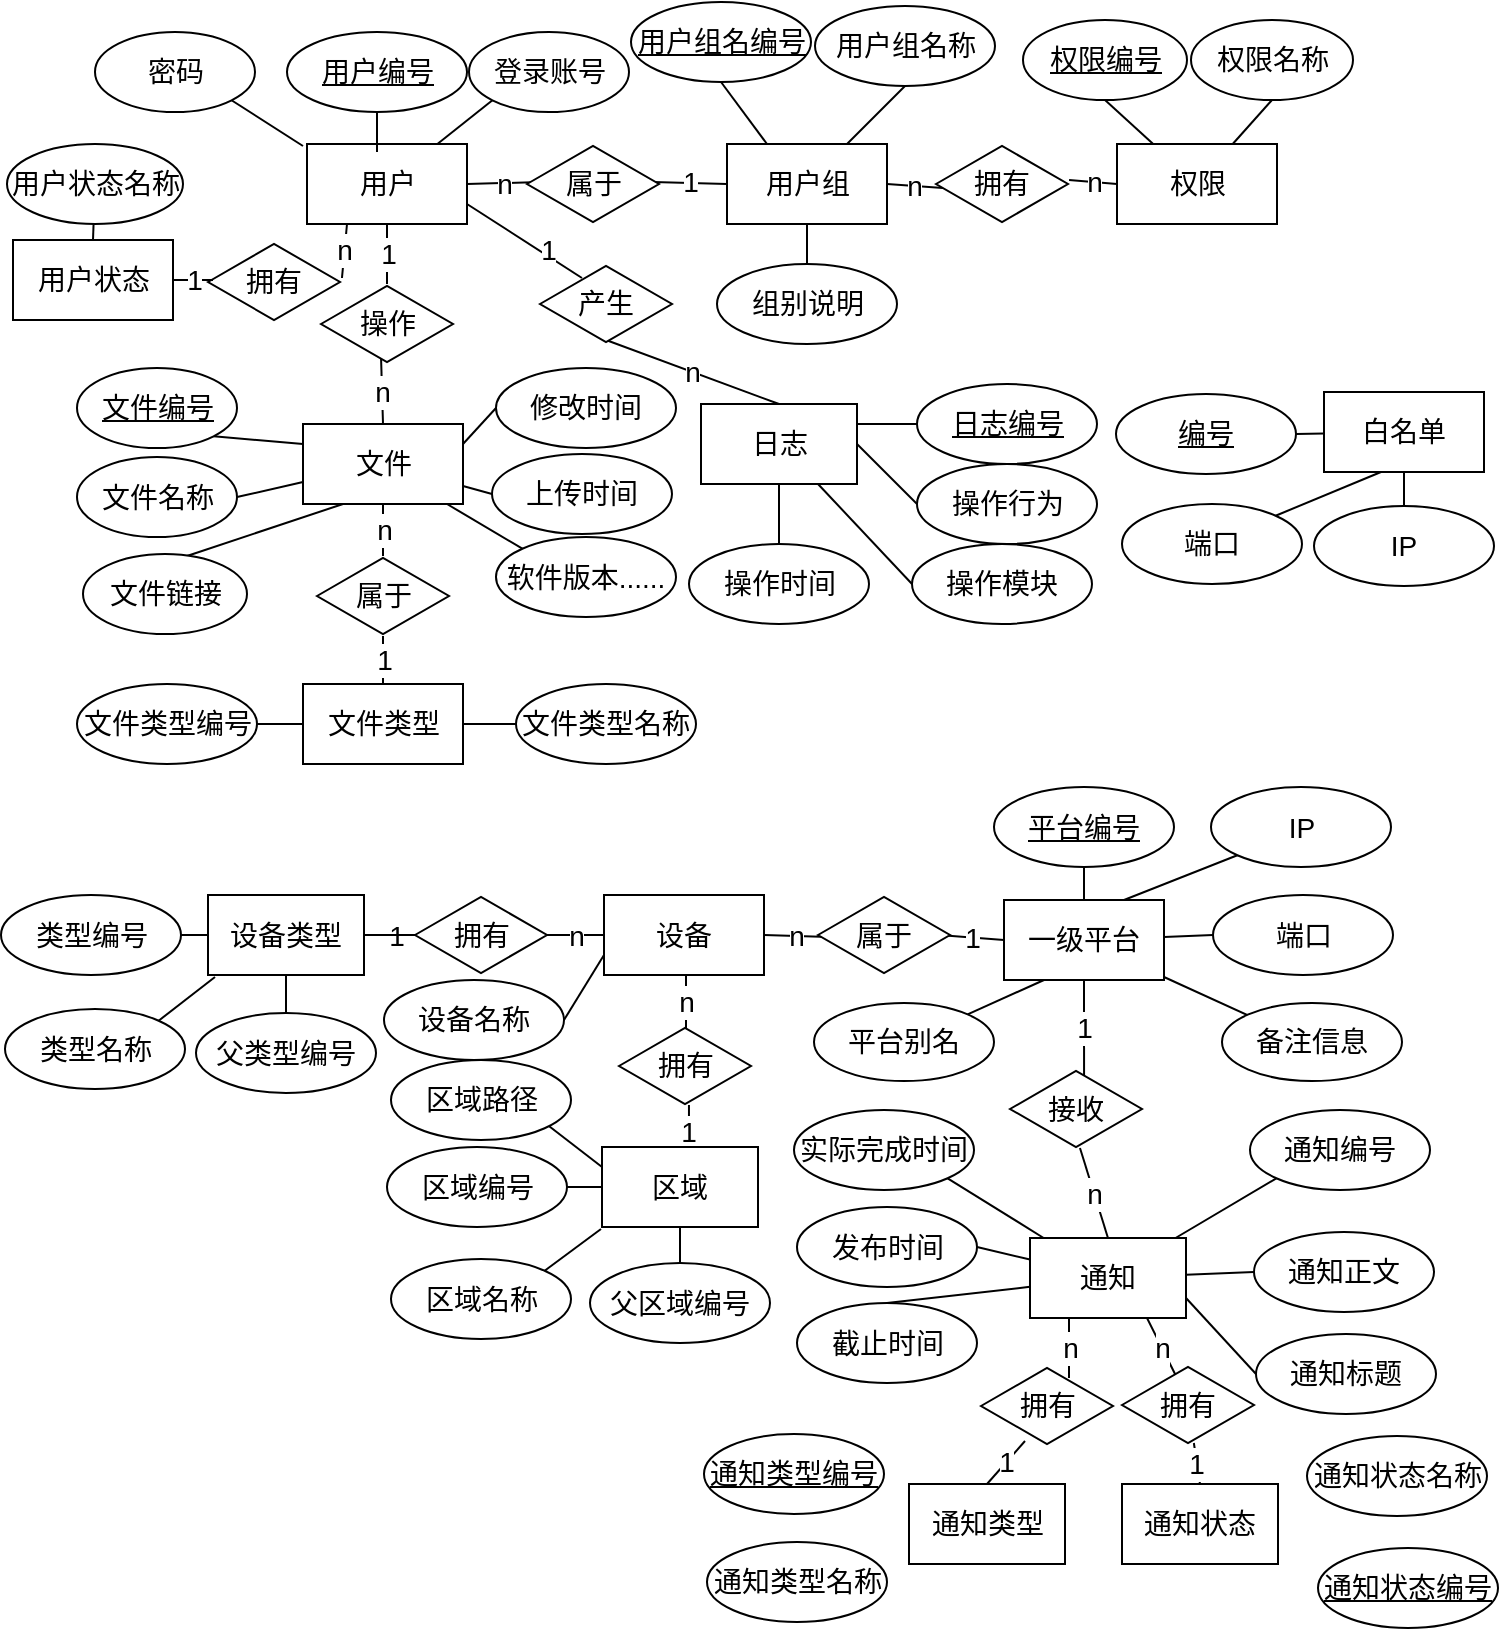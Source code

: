 <mxfile version="10.6.7" type="github"><diagram id="XDSzaD3aUFwX8V5tmFl8" name="ÃÂÃÂÃÂÃÂÃÂÃÂÃÂÃÂÃÂÃÂÃÂÃÂÃÂÃÂÃÂÃÂÃÂÃÂÃÂÃÂÃÂÃÂÃÂÃÂÃÂÃÂÃÂÃÂÃÂÃÂÃÂÃÂÃÂÃÂÃÂÃÂÃÂÃÂÃÂÃÂÃÂÃÂÃÂÃÂÃÂÃÂÃÂÃÂÃÂÃÂÃÂÃÂÃÂÃÂÃÂÃÂÃÂÃÂÃÂÃÂÃÂÃÂÃÂÃÂÃÂÃÂÃÂÃÂÃÂÃÂÃÂÃÂÃÂÃÂÃÂÃÂÃÂÃÂÃÂÃÂÃÂÃÂÃÂÃÂÃÂÃÂÃÂÃÂÃÂÃÂÃÂÃÂÃÂÃÂÃÂÃÂÃÂÃÂÃÂÃÂÃÂÃÂÃÂÃÂÃÂÃÂÃÂÃÂÃÂÃÂÃÂÃÂÃÂÃÂÃÂÃÂÃÂÃÂÃÂÃÂÃÂÃÂÃÂÃÂÃÂÃÂÃÂÃÂ§ÃÂÃÂÃÂÃÂÃÂÃÂÃÂÃÂÃÂÃÂÃÂÃÂÃÂÃÂÃÂÃÂÃÂÃÂÃÂÃÂÃÂÃÂÃÂÃÂÃÂÃÂÃÂÃÂÃÂÃÂÃÂÃÂÃÂÃÂÃÂÃÂÃÂÃÂÃÂÃÂÃÂÃÂÃÂÃÂÃÂÃÂÃÂÃÂÃÂÃÂÃÂÃÂÃÂÃÂÃÂÃÂÃÂÃÂÃÂÃÂÃÂÃÂÃÂÃÂÃÂÃÂÃÂÃÂÃÂÃÂÃÂÃÂÃÂÃÂÃÂÃÂÃÂÃÂÃÂÃÂÃÂÃÂÃÂÃÂÃÂÃÂÃÂÃÂÃÂÃÂÃÂÃÂÃÂÃÂÃÂÃÂÃÂÃÂÃÂÃÂÃÂÃÂÃÂÃÂÃÂÃÂÃÂÃÂÃÂÃÂÃÂÃÂÃÂÃÂÃÂÃÂÃÂÃÂÃÂÃÂÃÂÃÂÃÂÃÂÃÂÃÂÃÂÃÂ¬ÃÂÃÂÃÂÃÂÃÂÃÂÃÂÃÂÃÂÃÂÃÂÃÂÃÂÃÂÃÂÃÂÃÂÃÂÃÂÃÂÃÂÃÂÃÂÃÂÃÂÃÂÃÂÃÂÃÂÃÂÃÂÃÂÃÂÃÂÃÂÃÂÃÂÃÂÃÂÃÂÃÂÃÂÃÂÃÂÃÂÃÂÃÂÃÂÃÂÃÂÃÂÃÂÃÂÃÂÃÂÃÂÃÂÃÂÃÂÃÂÃÂÃÂÃÂÃÂÃÂÃÂÃÂÃÂÃÂÃÂÃÂÃÂÃÂÃÂÃÂÃÂÃÂÃÂÃÂÃÂÃÂÃÂÃÂÃÂÃÂÃÂÃÂÃÂÃÂÃÂÃÂÃÂÃÂÃÂÃÂÃÂÃÂÃÂÃÂÃÂÃÂÃÂÃÂÃÂÃÂÃÂÃÂÃÂÃÂÃÂÃÂÃÂÃÂÃÂÃÂÃÂÃÂÃÂÃÂÃÂÃÂÃÂÃÂÃÂÃÂÃÂÃÂÃÂ¬ 1 ÃÂÃÂÃÂÃÂÃÂÃÂÃÂÃÂÃÂÃÂÃÂÃÂÃÂÃÂÃÂÃÂÃÂÃÂÃÂÃÂÃÂÃÂÃÂÃÂÃÂÃÂÃÂÃÂÃÂÃÂÃÂÃÂÃÂÃÂÃÂÃÂÃÂÃÂÃÂÃÂÃÂÃÂÃÂÃÂÃÂÃÂÃÂÃÂÃÂÃÂÃÂÃÂÃÂÃÂÃÂÃÂÃÂÃÂÃÂÃÂÃÂÃÂÃÂÃÂÃÂÃÂÃÂÃÂÃÂÃÂÃÂÃÂÃÂÃÂÃÂÃÂÃÂÃÂÃÂÃÂÃÂÃÂÃÂÃÂÃÂÃÂÃÂÃÂÃÂÃÂÃÂÃÂÃÂÃÂÃÂÃÂÃÂÃÂÃÂÃÂÃÂÃÂÃÂÃÂÃÂÃÂÃÂÃÂÃÂÃÂÃÂÃÂÃÂÃÂÃÂÃÂÃÂÃÂÃÂÃÂÃÂÃÂÃÂÃÂÃÂÃÂÃÂÃÂ©ÃÂÃÂÃÂÃÂÃÂÃÂÃÂÃÂÃÂÃÂÃÂÃÂÃÂÃÂÃÂÃÂÃÂÃÂÃÂÃÂÃÂÃÂÃÂÃÂÃÂÃÂÃÂÃÂÃÂÃÂÃÂÃÂÃÂÃÂÃÂÃÂÃÂÃÂÃÂÃÂÃÂÃÂÃÂÃÂÃÂÃÂÃÂÃÂÃÂÃÂÃÂÃÂÃÂÃÂÃÂÃÂÃÂÃÂÃÂÃÂÃÂÃÂÃÂÃÂÃÂÃÂÃÂÃÂÃÂÃÂÃÂÃÂÃÂÃÂÃÂÃÂÃÂÃÂÃÂÃÂÃÂÃÂÃÂÃÂÃÂÃÂÃÂÃÂÃÂÃÂÃÂÃÂÃÂÃÂÃÂÃÂÃÂÃÂÃÂÃÂÃÂÃÂÃÂÃÂÃÂÃÂÃÂÃÂÃÂÃÂÃÂÃÂÃÂÃÂÃÂÃÂÃÂÃÂÃÂÃÂÃÂÃÂÃÂÃÂÃÂÃÂÃÂÃÂ¡ÃÂÃÂÃÂÃÂÃÂÃÂÃÂÃÂÃÂÃÂÃÂÃÂÃÂÃÂÃÂÃÂÃÂÃÂÃÂÃÂÃÂÃÂÃÂÃÂÃÂÃÂÃÂÃÂÃÂÃÂÃÂÃÂÃÂÃÂÃÂÃÂÃÂÃÂÃÂÃÂÃÂÃÂÃÂÃÂÃÂÃÂÃÂÃÂÃÂÃÂÃÂÃÂÃÂÃÂÃÂÃÂÃÂÃÂÃÂÃÂÃÂÃÂÃÂÃÂÃÂÃÂÃÂÃÂÃÂÃÂÃÂÃÂÃÂÃÂÃÂÃÂÃÂÃÂÃÂÃÂÃÂÃÂÃÂÃÂÃÂÃÂÃÂÃÂÃÂÃÂÃÂÃÂÃÂÃÂÃÂÃÂÃÂÃÂÃÂÃÂÃÂÃÂÃÂÃÂÃÂÃÂÃÂÃÂÃÂÃÂÃÂÃÂÃÂÃÂÃÂÃÂÃÂÃÂÃÂÃÂÃÂÃÂÃÂÃÂÃÂÃÂÃÂÃÂµ"><mxGraphModel dx="1394" dy="741" grid="0" gridSize="10" guides="1" tooltips="1" connect="1" arrows="1" fold="1" page="1" pageScale="1" pageWidth="850" pageHeight="1100" math="0" shadow="0"><root><mxCell id="0"/><mxCell id="1" parent="0"/><mxCell id="Ntj5KFJBFdL7R5sMIQCZ-3" value="拥有" style="html=1;whiteSpace=wrap;aspect=fixed;shape=isoRectangle;fontSize=14;" parent="1" vertex="1"><mxGeometry x="126" y="259" width="66" height="40" as="geometry"/></mxCell><mxCell id="hP7_2OMjeMuY4MbhYQPh-15" value="n" style="edgeStyle=none;rounded=0;orthogonalLoop=1;jettySize=auto;html=1;exitX=1;exitY=0.5;exitDx=0;exitDy=0;entryX=0.106;entryY=0.475;entryDx=0;entryDy=0;entryPerimeter=0;endArrow=none;endFill=0;fontSize=14;" parent="1" source="hP7_2OMjeMuY4MbhYQPh-2" target="hP7_2OMjeMuY4MbhYQPh-14" edge="1"><mxGeometry relative="1" as="geometry"/></mxCell><mxCell id="hP7_2OMjeMuY4MbhYQPh-82" value="1" style="edgeStyle=none;rounded=0;orthogonalLoop=1;jettySize=auto;html=1;exitX=0.5;exitY=1;exitDx=0;exitDy=0;endArrow=none;endFill=0;fontSize=14;" parent="1" source="hP7_2OMjeMuY4MbhYQPh-2" target="hP7_2OMjeMuY4MbhYQPh-79" edge="1"><mxGeometry relative="1" as="geometry"/></mxCell><mxCell id="hP7_2OMjeMuY4MbhYQPh-106" style="edgeStyle=none;rounded=0;orthogonalLoop=1;jettySize=auto;html=1;exitX=1;exitY=0.75;exitDx=0;exitDy=0;entryX=0.318;entryY=0.175;entryDx=0;entryDy=0;entryPerimeter=0;endArrow=none;endFill=0;fontSize=14;" parent="1" source="hP7_2OMjeMuY4MbhYQPh-2" target="hP7_2OMjeMuY4MbhYQPh-91" edge="1"><mxGeometry relative="1" as="geometry"/></mxCell><mxCell id="hP7_2OMjeMuY4MbhYQPh-108" value="1" style="text;html=1;resizable=0;points=[];align=center;verticalAlign=middle;labelBackgroundColor=#ffffff;fontSize=14;" parent="hP7_2OMjeMuY4MbhYQPh-106" vertex="1" connectable="0"><mxGeometry x="0.349" y="2" relative="1" as="geometry"><mxPoint as="offset"/></mxGeometry></mxCell><mxCell id="Ntj5KFJBFdL7R5sMIQCZ-5" value="n" style="edgeStyle=none;rounded=0;orthogonalLoop=1;jettySize=auto;html=1;exitX=0.25;exitY=1;exitDx=0;exitDy=0;entryX=1.015;entryY=0.45;entryDx=0;entryDy=0;entryPerimeter=0;endArrow=none;endFill=0;fontSize=14;" parent="1" source="hP7_2OMjeMuY4MbhYQPh-2" target="Ntj5KFJBFdL7R5sMIQCZ-3" edge="1"><mxGeometry relative="1" as="geometry"/></mxCell><mxCell id="hP7_2OMjeMuY4MbhYQPh-2" value="用户" style="rounded=0;whiteSpace=wrap;html=1;fontSize=14;" parent="1" vertex="1"><mxGeometry x="175.5" y="210" width="80" height="40" as="geometry"/></mxCell><mxCell id="Ntj5KFJBFdL7R5sMIQCZ-13" style="edgeStyle=none;rounded=0;orthogonalLoop=1;jettySize=auto;html=1;exitX=0;exitY=1;exitDx=0;exitDy=0;endArrow=none;endFill=0;fontSize=14;" parent="1" source="hP7_2OMjeMuY4MbhYQPh-3" target="hP7_2OMjeMuY4MbhYQPh-2" edge="1"><mxGeometry relative="1" as="geometry"/></mxCell><mxCell id="hP7_2OMjeMuY4MbhYQPh-3" value="登录账号" style="ellipse;whiteSpace=wrap;html=1;fontSize=14;" parent="1" vertex="1"><mxGeometry x="256.5" y="154" width="80" height="40" as="geometry"/></mxCell><mxCell id="Ntj5KFJBFdL7R5sMIQCZ-14" style="edgeStyle=none;rounded=0;orthogonalLoop=1;jettySize=auto;html=1;exitX=1;exitY=1;exitDx=0;exitDy=0;endArrow=none;endFill=0;fontSize=14;" parent="1" source="hP7_2OMjeMuY4MbhYQPh-4" edge="1"><mxGeometry relative="1" as="geometry"><mxPoint x="173.5" y="211" as="targetPoint"/></mxGeometry></mxCell><mxCell id="hP7_2OMjeMuY4MbhYQPh-4" value="密码" style="ellipse;whiteSpace=wrap;html=1;fontSize=14;" parent="1" vertex="1"><mxGeometry x="69.5" y="154" width="80" height="40" as="geometry"/></mxCell><mxCell id="hP7_2OMjeMuY4MbhYQPh-17" value="1" style="edgeStyle=none;rounded=0;orthogonalLoop=1;jettySize=auto;html=1;exitX=0;exitY=0.5;exitDx=0;exitDy=0;entryX=0.955;entryY=0.475;entryDx=0;entryDy=0;entryPerimeter=0;endArrow=none;endFill=0;fontSize=14;" parent="1" source="hP7_2OMjeMuY4MbhYQPh-11" target="hP7_2OMjeMuY4MbhYQPh-14" edge="1"><mxGeometry relative="1" as="geometry"/></mxCell><mxCell id="hP7_2OMjeMuY4MbhYQPh-31" value="n" style="edgeStyle=none;rounded=0;orthogonalLoop=1;jettySize=auto;html=1;exitX=1;exitY=0.5;exitDx=0;exitDy=0;entryX=0.053;entryY=0.55;entryDx=0;entryDy=0;entryPerimeter=0;endArrow=none;endFill=0;fontSize=14;" parent="1" source="hP7_2OMjeMuY4MbhYQPh-11" target="hP7_2OMjeMuY4MbhYQPh-28" edge="1"><mxGeometry relative="1" as="geometry"/></mxCell><mxCell id="hP7_2OMjeMuY4MbhYQPh-11" value="用户组" style="rounded=0;whiteSpace=wrap;html=1;fontSize=14;" parent="1" vertex="1"><mxGeometry x="385.5" y="210" width="80" height="40" as="geometry"/></mxCell><mxCell id="hP7_2OMjeMuY4MbhYQPh-14" value="属于" style="html=1;whiteSpace=wrap;aspect=fixed;shape=isoRectangle;fontSize=14;" parent="1" vertex="1"><mxGeometry x="285.5" y="210" width="66" height="40" as="geometry"/></mxCell><mxCell id="hP7_2OMjeMuY4MbhYQPh-21" style="edgeStyle=none;rounded=0;orthogonalLoop=1;jettySize=auto;html=1;exitX=0.5;exitY=1;exitDx=0;exitDy=0;entryX=0.25;entryY=0;entryDx=0;entryDy=0;endArrow=none;endFill=0;fontSize=14;" parent="1" source="hP7_2OMjeMuY4MbhYQPh-18" target="hP7_2OMjeMuY4MbhYQPh-11" edge="1"><mxGeometry relative="1" as="geometry"/></mxCell><mxCell id="hP7_2OMjeMuY4MbhYQPh-18" value="&lt;u style=&quot;font-size: 14px;&quot;&gt;用户组名编号&lt;/u&gt;" style="ellipse;whiteSpace=wrap;html=1;fontSize=14;" parent="1" vertex="1"><mxGeometry x="337.5" y="139" width="90" height="40" as="geometry"/></mxCell><mxCell id="hP7_2OMjeMuY4MbhYQPh-22" style="edgeStyle=none;rounded=0;orthogonalLoop=1;jettySize=auto;html=1;exitX=0.5;exitY=1;exitDx=0;exitDy=0;entryX=0.75;entryY=0;entryDx=0;entryDy=0;endArrow=none;endFill=0;fontSize=14;" parent="1" source="hP7_2OMjeMuY4MbhYQPh-20" target="hP7_2OMjeMuY4MbhYQPh-11" edge="1"><mxGeometry relative="1" as="geometry"/></mxCell><mxCell id="hP7_2OMjeMuY4MbhYQPh-20" value="用户组名称" style="ellipse;whiteSpace=wrap;html=1;fontSize=14;" parent="1" vertex="1"><mxGeometry x="429.5" y="141" width="90" height="40" as="geometry"/></mxCell><mxCell id="hP7_2OMjeMuY4MbhYQPh-34" value="n" style="edgeStyle=none;rounded=0;orthogonalLoop=1;jettySize=auto;html=1;exitX=0;exitY=0.5;exitDx=0;exitDy=0;entryX=1.008;entryY=0.45;entryDx=0;entryDy=0;entryPerimeter=0;endArrow=none;endFill=0;fontSize=14;" parent="1" source="hP7_2OMjeMuY4MbhYQPh-23" target="hP7_2OMjeMuY4MbhYQPh-28" edge="1"><mxGeometry relative="1" as="geometry"/></mxCell><mxCell id="hP7_2OMjeMuY4MbhYQPh-23" value="权限" style="rounded=0;whiteSpace=wrap;html=1;fontSize=14;" parent="1" vertex="1"><mxGeometry x="580.5" y="210" width="80" height="40" as="geometry"/></mxCell><mxCell id="Ntj5KFJBFdL7R5sMIQCZ-15" style="edgeStyle=none;rounded=0;orthogonalLoop=1;jettySize=auto;html=1;exitX=0.5;exitY=1;exitDx=0;exitDy=0;endArrow=none;endFill=0;fontSize=14;" parent="1" source="hP7_2OMjeMuY4MbhYQPh-24" target="hP7_2OMjeMuY4MbhYQPh-23" edge="1"><mxGeometry relative="1" as="geometry"/></mxCell><mxCell id="hP7_2OMjeMuY4MbhYQPh-24" value="&lt;u style=&quot;font-size: 14px;&quot;&gt;权限编号&lt;/u&gt;" style="ellipse;whiteSpace=wrap;html=1;fontSize=14;" parent="1" vertex="1"><mxGeometry x="533.5" y="148" width="82" height="40" as="geometry"/></mxCell><mxCell id="hP7_2OMjeMuY4MbhYQPh-27" style="edgeStyle=none;rounded=0;orthogonalLoop=1;jettySize=auto;html=1;exitX=0.5;exitY=1;exitDx=0;exitDy=0;endArrow=none;endFill=0;fontSize=14;" parent="1" source="hP7_2OMjeMuY4MbhYQPh-25" target="hP7_2OMjeMuY4MbhYQPh-23" edge="1"><mxGeometry relative="1" as="geometry"/></mxCell><mxCell id="hP7_2OMjeMuY4MbhYQPh-25" value="权限名称" style="ellipse;whiteSpace=wrap;html=1;fontSize=14;" parent="1" vertex="1"><mxGeometry x="617.5" y="148" width="81" height="40" as="geometry"/></mxCell><mxCell id="hP7_2OMjeMuY4MbhYQPh-28" value="拥有" style="html=1;whiteSpace=wrap;aspect=fixed;shape=isoRectangle;fontSize=14;" parent="1" vertex="1"><mxGeometry x="490" y="210" width="66" height="40" as="geometry"/></mxCell><mxCell id="hP7_2OMjeMuY4MbhYQPh-51" value="n" style="edgeStyle=none;rounded=0;orthogonalLoop=1;jettySize=auto;html=1;exitX=1;exitY=0.5;exitDx=0;exitDy=0;entryX=0.083;entryY=0.525;entryDx=0;entryDy=0;entryPerimeter=0;endArrow=none;endFill=0;fontSize=14;" parent="1" source="hP7_2OMjeMuY4MbhYQPh-35" target="hP7_2OMjeMuY4MbhYQPh-46" edge="1"><mxGeometry relative="1" as="geometry"/></mxCell><mxCell id="Vd0oP05xQVPYgFfmYe3G-6" value="n" style="edgeStyle=orthogonalEdgeStyle;rounded=0;orthogonalLoop=1;jettySize=auto;html=1;exitX=0.5;exitY=1;exitDx=0;exitDy=0;endArrow=none;endFill=0;fontSize=14;" parent="1" source="hP7_2OMjeMuY4MbhYQPh-35" edge="1"><mxGeometry relative="1" as="geometry"><mxPoint x="365" y="653" as="targetPoint"/></mxGeometry></mxCell><mxCell id="U-jlq5YdiMdFHVOGbuQI-16" value="n" style="edgeStyle=none;rounded=0;orthogonalLoop=1;jettySize=auto;html=1;exitX=0;exitY=0.5;exitDx=0;exitDy=0;entryX=0.985;entryY=0.5;entryDx=0;entryDy=0;entryPerimeter=0;endArrow=none;endFill=0;fontSize=14;" parent="1" source="hP7_2OMjeMuY4MbhYQPh-35" target="U-jlq5YdiMdFHVOGbuQI-12" edge="1"><mxGeometry relative="1" as="geometry"/></mxCell><mxCell id="hP7_2OMjeMuY4MbhYQPh-35" value="设备" style="rounded=0;whiteSpace=wrap;html=1;fontSize=14;" parent="1" vertex="1"><mxGeometry x="324" y="585.5" width="80" height="40" as="geometry"/></mxCell><mxCell id="hP7_2OMjeMuY4MbhYQPh-50" value="1" style="edgeStyle=none;rounded=0;orthogonalLoop=1;jettySize=auto;html=1;exitX=0;exitY=0.5;exitDx=0;exitDy=0;entryX=0.917;entryY=0.5;entryDx=0;entryDy=0;entryPerimeter=0;endArrow=none;endFill=0;fontSize=14;" parent="1" source="hP7_2OMjeMuY4MbhYQPh-36" target="hP7_2OMjeMuY4MbhYQPh-46" edge="1"><mxGeometry relative="1" as="geometry"/></mxCell><mxCell id="Ntj5KFJBFdL7R5sMIQCZ-25" value="1" style="edgeStyle=none;rounded=0;orthogonalLoop=1;jettySize=auto;html=1;exitX=0.5;exitY=1;exitDx=0;exitDy=0;entryX=0.561;entryY=0.113;entryDx=0;entryDy=0;entryPerimeter=0;endArrow=none;endFill=0;fontSize=14;" parent="1" source="hP7_2OMjeMuY4MbhYQPh-36" target="kAeRaZRxg1hSXWvqj-4N-21" edge="1"><mxGeometry relative="1" as="geometry"/></mxCell><mxCell id="hP7_2OMjeMuY4MbhYQPh-36" value="一级平台" style="rounded=0;whiteSpace=wrap;html=1;fontSize=14;" parent="1" vertex="1"><mxGeometry x="524" y="588" width="80" height="40" as="geometry"/></mxCell><mxCell id="QHLytg231tHWuGbKOGVH-5" style="rounded=0;orthogonalLoop=1;jettySize=auto;html=1;exitX=1;exitY=0.5;exitDx=0;exitDy=0;entryX=0;entryY=0.75;entryDx=0;entryDy=0;endArrow=none;endFill=0;" edge="1" parent="1" source="hP7_2OMjeMuY4MbhYQPh-37" target="hP7_2OMjeMuY4MbhYQPh-35"><mxGeometry relative="1" as="geometry"/></mxCell><mxCell id="hP7_2OMjeMuY4MbhYQPh-37" value="设备名称" style="ellipse;whiteSpace=wrap;html=1;fontSize=14;" parent="1" vertex="1"><mxGeometry x="214" y="628" width="90" height="40" as="geometry"/></mxCell><mxCell id="hP7_2OMjeMuY4MbhYQPh-46" value="属于" style="html=1;whiteSpace=wrap;aspect=fixed;shape=isoRectangle;fontSize=14;" parent="1" vertex="1"><mxGeometry x="431" y="585.5" width="66" height="40" as="geometry"/></mxCell><mxCell id="hP7_2OMjeMuY4MbhYQPh-60" style="edgeStyle=none;rounded=0;orthogonalLoop=1;jettySize=auto;html=1;exitX=0.5;exitY=1;exitDx=0;exitDy=0;endArrow=none;endFill=0;fontSize=14;" parent="1" source="hP7_2OMjeMuY4MbhYQPh-52" target="hP7_2OMjeMuY4MbhYQPh-36" edge="1"><mxGeometry relative="1" as="geometry"/></mxCell><mxCell id="hP7_2OMjeMuY4MbhYQPh-52" value="&lt;u style=&quot;font-size: 14px;&quot;&gt;平台编号&lt;/u&gt;" style="ellipse;whiteSpace=wrap;html=1;fontSize=14;" parent="1" vertex="1"><mxGeometry x="519" y="531.5" width="90" height="40" as="geometry"/></mxCell><mxCell id="hP7_2OMjeMuY4MbhYQPh-61" style="edgeStyle=none;rounded=0;orthogonalLoop=1;jettySize=auto;html=1;exitX=0;exitY=1;exitDx=0;exitDy=0;entryX=0.75;entryY=0;entryDx=0;entryDy=0;endArrow=none;endFill=0;fontSize=14;" parent="1" source="hP7_2OMjeMuY4MbhYQPh-58" target="hP7_2OMjeMuY4MbhYQPh-36" edge="1"><mxGeometry relative="1" as="geometry"/></mxCell><mxCell id="hP7_2OMjeMuY4MbhYQPh-58" value="IP" style="ellipse;whiteSpace=wrap;html=1;fontSize=14;" parent="1" vertex="1"><mxGeometry x="627.5" y="531.5" width="90" height="40" as="geometry"/></mxCell><mxCell id="hP7_2OMjeMuY4MbhYQPh-62" style="edgeStyle=none;rounded=0;orthogonalLoop=1;jettySize=auto;html=1;exitX=0;exitY=0.5;exitDx=0;exitDy=0;endArrow=none;endFill=0;fontSize=14;" parent="1" source="hP7_2OMjeMuY4MbhYQPh-59" target="hP7_2OMjeMuY4MbhYQPh-36" edge="1"><mxGeometry relative="1" as="geometry"/></mxCell><mxCell id="hP7_2OMjeMuY4MbhYQPh-59" value="端口" style="ellipse;whiteSpace=wrap;html=1;fontSize=14;" parent="1" vertex="1"><mxGeometry x="628.5" y="585.5" width="90" height="40" as="geometry"/></mxCell><mxCell id="hP7_2OMjeMuY4MbhYQPh-64" value="白名单" style="rounded=0;whiteSpace=wrap;html=1;fontSize=14;" parent="1" vertex="1"><mxGeometry x="684" y="334" width="80" height="40" as="geometry"/></mxCell><mxCell id="kAeRaZRxg1hSXWvqj-4N-50" style="edgeStyle=none;rounded=0;orthogonalLoop=1;jettySize=auto;html=1;exitX=0.5;exitY=0;exitDx=0;exitDy=0;endArrow=none;endFill=0;fontSize=14;" parent="1" source="hP7_2OMjeMuY4MbhYQPh-67" target="hP7_2OMjeMuY4MbhYQPh-64" edge="1"><mxGeometry relative="1" as="geometry"/></mxCell><mxCell id="hP7_2OMjeMuY4MbhYQPh-67" value="IP" style="ellipse;whiteSpace=wrap;html=1;fontSize=14;" parent="1" vertex="1"><mxGeometry x="679" y="391" width="90" height="40" as="geometry"/></mxCell><mxCell id="kAeRaZRxg1hSXWvqj-4N-49" style="edgeStyle=none;rounded=0;orthogonalLoop=1;jettySize=auto;html=1;exitX=1;exitY=0;exitDx=0;exitDy=0;entryX=0.25;entryY=1;entryDx=0;entryDy=0;endArrow=none;endFill=0;fontSize=14;" parent="1" source="hP7_2OMjeMuY4MbhYQPh-68" edge="1"><mxGeometry relative="1" as="geometry"><mxPoint x="712.5" y="374" as="targetPoint"/></mxGeometry></mxCell><mxCell id="hP7_2OMjeMuY4MbhYQPh-68" value="端口" style="ellipse;whiteSpace=wrap;html=1;fontSize=14;" parent="1" vertex="1"><mxGeometry x="583" y="390" width="90" height="40" as="geometry"/></mxCell><mxCell id="hP7_2OMjeMuY4MbhYQPh-83" value="n" style="edgeStyle=none;rounded=0;orthogonalLoop=1;jettySize=auto;html=1;exitX=0.5;exitY=0;exitDx=0;exitDy=0;entryX=0.455;entryY=0.925;entryDx=0;entryDy=0;entryPerimeter=0;endArrow=none;endFill=0;fontSize=14;" parent="1" source="hP7_2OMjeMuY4MbhYQPh-72" target="hP7_2OMjeMuY4MbhYQPh-79" edge="1"><mxGeometry relative="1" as="geometry"/></mxCell><mxCell id="kAeRaZRxg1hSXWvqj-4N-12" value="n" style="edgeStyle=none;rounded=0;orthogonalLoop=1;jettySize=auto;html=1;exitX=0.5;exitY=1;exitDx=0;exitDy=0;endArrow=none;endFill=0;fontSize=14;" parent="1" source="hP7_2OMjeMuY4MbhYQPh-72" target="kAeRaZRxg1hSXWvqj-4N-3" edge="1"><mxGeometry relative="1" as="geometry"/></mxCell><mxCell id="hP7_2OMjeMuY4MbhYQPh-72" value="文件" style="rounded=0;whiteSpace=wrap;html=1;fontSize=14;" parent="1" vertex="1"><mxGeometry x="173.5" y="350" width="80" height="40" as="geometry"/></mxCell><mxCell id="hP7_2OMjeMuY4MbhYQPh-85" style="edgeStyle=none;rounded=0;orthogonalLoop=1;jettySize=auto;html=1;exitX=1;exitY=0.5;exitDx=0;exitDy=0;endArrow=none;endFill=0;fontSize=14;" parent="1" source="hP7_2OMjeMuY4MbhYQPh-74" target="hP7_2OMjeMuY4MbhYQPh-72" edge="1"><mxGeometry relative="1" as="geometry"/></mxCell><mxCell id="hP7_2OMjeMuY4MbhYQPh-74" value="文件名称" style="ellipse;whiteSpace=wrap;html=1;fontSize=14;" parent="1" vertex="1"><mxGeometry x="60.5" y="366.5" width="80" height="40" as="geometry"/></mxCell><mxCell id="hP7_2OMjeMuY4MbhYQPh-86" style="edgeStyle=none;rounded=0;orthogonalLoop=1;jettySize=auto;html=1;exitX=1;exitY=0;exitDx=0;exitDy=0;entryX=0.25;entryY=1;entryDx=0;entryDy=0;endArrow=none;endFill=0;fontSize=14;" parent="1" target="hP7_2OMjeMuY4MbhYQPh-72" edge="1"><mxGeometry relative="1" as="geometry"><mxPoint x="115.5" y="416" as="sourcePoint"/></mxGeometry></mxCell><mxCell id="hP7_2OMjeMuY4MbhYQPh-79" value="操作" style="html=1;whiteSpace=wrap;aspect=fixed;shape=isoRectangle;fontSize=14;" parent="1" vertex="1"><mxGeometry x="182.5" y="280" width="66" height="40" as="geometry"/></mxCell><mxCell id="hP7_2OMjeMuY4MbhYQPh-99" style="edgeStyle=none;rounded=0;orthogonalLoop=1;jettySize=auto;html=1;exitX=0.5;exitY=1;exitDx=0;exitDy=0;endArrow=none;endFill=0;fontSize=14;" parent="1" source="hP7_2OMjeMuY4MbhYQPh-89" target="hP7_2OMjeMuY4MbhYQPh-90" edge="1"><mxGeometry relative="1" as="geometry"/></mxCell><mxCell id="hP7_2OMjeMuY4MbhYQPh-107" value="n" style="edgeStyle=none;rounded=0;orthogonalLoop=1;jettySize=auto;html=1;exitX=0.5;exitY=0;exitDx=0;exitDy=0;entryX=0.5;entryY=0.95;entryDx=0;entryDy=0;entryPerimeter=0;endArrow=none;endFill=0;fontSize=14;" parent="1" source="hP7_2OMjeMuY4MbhYQPh-89" target="hP7_2OMjeMuY4MbhYQPh-91" edge="1"><mxGeometry relative="1" as="geometry"/></mxCell><mxCell id="hP7_2OMjeMuY4MbhYQPh-89" value="日志" style="rounded=0;whiteSpace=wrap;html=1;fontSize=14;" parent="1" vertex="1"><mxGeometry x="372.5" y="340" width="78" height="40" as="geometry"/></mxCell><mxCell id="hP7_2OMjeMuY4MbhYQPh-90" value="操作时间" style="ellipse;whiteSpace=wrap;html=1;fontSize=14;" parent="1" vertex="1"><mxGeometry x="366.5" y="410" width="90" height="40" as="geometry"/></mxCell><mxCell id="hP7_2OMjeMuY4MbhYQPh-91" value="产生" style="html=1;whiteSpace=wrap;aspect=fixed;shape=isoRectangle;fontSize=14;" parent="1" vertex="1"><mxGeometry x="292" y="270" width="66" height="40" as="geometry"/></mxCell><mxCell id="Vd0oP05xQVPYgFfmYe3G-33" style="edgeStyle=none;rounded=0;orthogonalLoop=1;jettySize=auto;html=1;exitX=0;exitY=0.5;exitDx=0;exitDy=0;entryX=0.75;entryY=1;entryDx=0;entryDy=0;endArrow=none;endFill=0;fontSize=14;" parent="1" source="hP7_2OMjeMuY4MbhYQPh-97" target="hP7_2OMjeMuY4MbhYQPh-89" edge="1"><mxGeometry relative="1" as="geometry"/></mxCell><mxCell id="hP7_2OMjeMuY4MbhYQPh-97" value="操作模块" style="ellipse;whiteSpace=wrap;html=1;fontSize=14;" parent="1" vertex="1"><mxGeometry x="478" y="410" width="90" height="40" as="geometry"/></mxCell><mxCell id="hP7_2OMjeMuY4MbhYQPh-103" style="edgeStyle=none;rounded=0;orthogonalLoop=1;jettySize=auto;html=1;exitX=0;exitY=0.5;exitDx=0;exitDy=0;entryX=1;entryY=0.25;entryDx=0;entryDy=0;endArrow=none;endFill=0;fontSize=14;" parent="1" source="hP7_2OMjeMuY4MbhYQPh-98" target="hP7_2OMjeMuY4MbhYQPh-89" edge="1"><mxGeometry relative="1" as="geometry"/></mxCell><mxCell id="hP7_2OMjeMuY4MbhYQPh-98" value="&lt;u style=&quot;font-size: 14px;&quot;&gt;日志编号&lt;/u&gt;" style="ellipse;whiteSpace=wrap;html=1;fontSize=14;" parent="1" vertex="1"><mxGeometry x="480.5" y="330" width="90" height="40" as="geometry"/></mxCell><mxCell id="kAeRaZRxg1hSXWvqj-4N-45" style="edgeStyle=none;rounded=0;orthogonalLoop=1;jettySize=auto;html=1;exitX=0;exitY=0.5;exitDx=0;exitDy=0;endArrow=none;endFill=0;fontSize=14;" parent="1" source="hP7_2OMjeMuY4MbhYQPh-112" target="hP7_2OMjeMuY4MbhYQPh-72" edge="1"><mxGeometry relative="1" as="geometry"/></mxCell><mxCell id="hP7_2OMjeMuY4MbhYQPh-112" value="上传时间" style="ellipse;whiteSpace=wrap;html=1;fontSize=14;" parent="1" vertex="1"><mxGeometry x="268" y="365" width="90" height="40" as="geometry"/></mxCell><mxCell id="hP7_2OMjeMuY4MbhYQPh-115" style="edgeStyle=none;rounded=0;orthogonalLoop=1;jettySize=auto;html=1;exitX=0;exitY=0.5;exitDx=0;exitDy=0;entryX=1;entryY=0.25;entryDx=0;entryDy=0;endArrow=none;endFill=0;fontSize=14;" parent="1" source="hP7_2OMjeMuY4MbhYQPh-114" target="hP7_2OMjeMuY4MbhYQPh-72" edge="1"><mxGeometry relative="1" as="geometry"/></mxCell><mxCell id="hP7_2OMjeMuY4MbhYQPh-114" value="修改时间" style="ellipse;whiteSpace=wrap;html=1;fontSize=14;" parent="1" vertex="1"><mxGeometry x="270" y="322" width="90" height="40" as="geometry"/></mxCell><mxCell id="Vd0oP05xQVPYgFfmYe3G-7" value="1" style="edgeStyle=orthogonalEdgeStyle;rounded=0;orthogonalLoop=1;jettySize=auto;html=1;exitX=0.5;exitY=0;exitDx=0;exitDy=0;entryX=0.53;entryY=0.988;entryDx=0;entryDy=0;entryPerimeter=0;endArrow=none;endFill=0;fontSize=14;" parent="1" source="Vd0oP05xQVPYgFfmYe3G-2" target="Vd0oP05xQVPYgFfmYe3G-3" edge="1"><mxGeometry relative="1" as="geometry"/></mxCell><mxCell id="Vd0oP05xQVPYgFfmYe3G-2" value="区域" style="rounded=0;whiteSpace=wrap;html=1;fontSize=14;" parent="1" vertex="1"><mxGeometry x="323" y="711.5" width="78" height="40" as="geometry"/></mxCell><mxCell id="Vd0oP05xQVPYgFfmYe3G-3" value="拥有" style="html=1;whiteSpace=wrap;aspect=fixed;shape=isoRectangle;fontSize=14;" parent="1" vertex="1"><mxGeometry x="331.5" y="651" width="66" height="40" as="geometry"/></mxCell><mxCell id="Vd0oP05xQVPYgFfmYe3G-12" style="rounded=0;orthogonalLoop=1;jettySize=auto;html=1;exitX=1;exitY=0.5;exitDx=0;exitDy=0;endArrow=none;endFill=0;fontSize=14;" parent="1" source="Vd0oP05xQVPYgFfmYe3G-8" target="Vd0oP05xQVPYgFfmYe3G-2" edge="1"><mxGeometry relative="1" as="geometry"/></mxCell><mxCell id="Vd0oP05xQVPYgFfmYe3G-8" value="区域编号" style="ellipse;whiteSpace=wrap;html=1;fontSize=14;" parent="1" vertex="1"><mxGeometry x="215.5" y="711.5" width="90" height="40" as="geometry"/></mxCell><mxCell id="Vd0oP05xQVPYgFfmYe3G-15" style="edgeStyle=none;rounded=0;orthogonalLoop=1;jettySize=auto;html=1;exitX=1;exitY=0;exitDx=0;exitDy=0;endArrow=none;endFill=0;fontSize=14;" parent="1" source="Vd0oP05xQVPYgFfmYe3G-9" edge="1"><mxGeometry relative="1" as="geometry"><mxPoint x="322.5" y="752.5" as="targetPoint"/></mxGeometry></mxCell><mxCell id="Vd0oP05xQVPYgFfmYe3G-9" value="区域名称" style="ellipse;whiteSpace=wrap;html=1;fontSize=14;" parent="1" vertex="1"><mxGeometry x="217.5" y="767.5" width="90" height="40" as="geometry"/></mxCell><mxCell id="Vd0oP05xQVPYgFfmYe3G-16" style="edgeStyle=none;rounded=0;orthogonalLoop=1;jettySize=auto;html=1;exitX=0.5;exitY=0;exitDx=0;exitDy=0;entryX=0.5;entryY=1;entryDx=0;entryDy=0;endArrow=none;endFill=0;fontSize=14;" parent="1" source="Vd0oP05xQVPYgFfmYe3G-10" target="Vd0oP05xQVPYgFfmYe3G-2" edge="1"><mxGeometry relative="1" as="geometry"/></mxCell><mxCell id="Vd0oP05xQVPYgFfmYe3G-10" value="父区域编号" style="ellipse;whiteSpace=wrap;html=1;fontSize=14;" parent="1" vertex="1"><mxGeometry x="317" y="769.5" width="90" height="40" as="geometry"/></mxCell><mxCell id="kAeRaZRxg1hSXWvqj-4N-20" style="edgeStyle=none;rounded=0;orthogonalLoop=1;jettySize=auto;html=1;exitX=1;exitY=1;exitDx=0;exitDy=0;entryX=0;entryY=0.25;entryDx=0;entryDy=0;endArrow=none;endFill=0;fontSize=14;" parent="1" target="Vd0oP05xQVPYgFfmYe3G-2" edge="1"><mxGeometry relative="1" as="geometry"><mxPoint x="294.5" y="699.5" as="sourcePoint"/></mxGeometry></mxCell><mxCell id="Vd0oP05xQVPYgFfmYe3G-11" value="区域路径" style="ellipse;whiteSpace=wrap;html=1;fontSize=14;" parent="1" vertex="1"><mxGeometry x="217.5" y="668" width="90" height="40" as="geometry"/></mxCell><mxCell id="Vd0oP05xQVPYgFfmYe3G-24" style="edgeStyle=none;rounded=0;orthogonalLoop=1;jettySize=auto;html=1;exitX=0.5;exitY=1;exitDx=0;exitDy=0;entryX=0.5;entryY=0;entryDx=0;entryDy=0;endArrow=none;endFill=0;fontSize=14;" parent="1" source="Vd0oP05xQVPYgFfmYe3G-23" edge="1"><mxGeometry relative="1" as="geometry"><mxPoint x="210.5" y="214" as="targetPoint"/></mxGeometry></mxCell><mxCell id="Vd0oP05xQVPYgFfmYe3G-23" value="&lt;u style=&quot;font-size: 14px;&quot;&gt;用户编号&lt;/u&gt;" style="ellipse;whiteSpace=wrap;html=1;fontSize=14;" parent="1" vertex="1"><mxGeometry x="165.5" y="154" width="90" height="40" as="geometry"/></mxCell><mxCell id="Vd0oP05xQVPYgFfmYe3G-31" style="edgeStyle=none;rounded=0;orthogonalLoop=1;jettySize=auto;html=1;exitX=1;exitY=1;exitDx=0;exitDy=0;entryX=0;entryY=0.25;entryDx=0;entryDy=0;endArrow=none;endFill=0;fontSize=14;" parent="1" source="Vd0oP05xQVPYgFfmYe3G-30" target="hP7_2OMjeMuY4MbhYQPh-72" edge="1"><mxGeometry relative="1" as="geometry"/></mxCell><mxCell id="Vd0oP05xQVPYgFfmYe3G-30" value="&lt;u style=&quot;font-size: 14px;&quot;&gt;文件编号&lt;/u&gt;" style="ellipse;whiteSpace=wrap;html=1;fontSize=14;" parent="1" vertex="1"><mxGeometry x="60.5" y="322" width="80" height="40" as="geometry"/></mxCell><mxCell id="Vd0oP05xQVPYgFfmYe3G-34" style="edgeStyle=none;rounded=0;orthogonalLoop=1;jettySize=auto;html=1;exitX=0;exitY=0.5;exitDx=0;exitDy=0;entryX=1;entryY=0.5;entryDx=0;entryDy=0;endArrow=none;endFill=0;fontSize=14;" parent="1" source="Vd0oP05xQVPYgFfmYe3G-32" target="hP7_2OMjeMuY4MbhYQPh-89" edge="1"><mxGeometry relative="1" as="geometry"/></mxCell><mxCell id="Vd0oP05xQVPYgFfmYe3G-32" value="操作行为" style="ellipse;whiteSpace=wrap;html=1;fontSize=14;" parent="1" vertex="1"><mxGeometry x="480.5" y="370" width="90" height="40" as="geometry"/></mxCell><mxCell id="Ntj5KFJBFdL7R5sMIQCZ-16" style="edgeStyle=none;rounded=0;orthogonalLoop=1;jettySize=auto;html=1;exitX=1;exitY=0.5;exitDx=0;exitDy=0;endArrow=none;endFill=0;fontSize=14;" parent="1" source="Vd0oP05xQVPYgFfmYe3G-36" target="hP7_2OMjeMuY4MbhYQPh-64" edge="1"><mxGeometry relative="1" as="geometry"/></mxCell><mxCell id="Vd0oP05xQVPYgFfmYe3G-36" value="&lt;u style=&quot;font-size: 14px;&quot;&gt;编号&lt;/u&gt;" style="ellipse;whiteSpace=wrap;html=1;fontSize=14;" parent="1" vertex="1"><mxGeometry x="580" y="335" width="90" height="40" as="geometry"/></mxCell><mxCell id="Ntj5KFJBFdL7R5sMIQCZ-24" style="edgeStyle=none;rounded=0;orthogonalLoop=1;jettySize=auto;html=1;exitX=1;exitY=0;exitDx=0;exitDy=0;entryX=0.25;entryY=1;entryDx=0;entryDy=0;endArrow=none;endFill=0;fontSize=14;" parent="1" source="Vd0oP05xQVPYgFfmYe3G-44" target="hP7_2OMjeMuY4MbhYQPh-36" edge="1"><mxGeometry relative="1" as="geometry"/></mxCell><mxCell id="Vd0oP05xQVPYgFfmYe3G-44" value="平台别名" style="ellipse;whiteSpace=wrap;html=1;fontSize=14;" parent="1" vertex="1"><mxGeometry x="429" y="639.5" width="90" height="39" as="geometry"/></mxCell><mxCell id="x4wSekgPbSL-Pgzjq6-B-8" style="edgeStyle=none;rounded=0;orthogonalLoop=1;jettySize=auto;html=1;exitX=0.5;exitY=0;exitDx=0;exitDy=0;entryX=0.5;entryY=1;entryDx=0;entryDy=0;endArrow=none;endFill=0;fontSize=14;" parent="1" source="x4wSekgPbSL-Pgzjq6-B-2" target="hP7_2OMjeMuY4MbhYQPh-11" edge="1"><mxGeometry relative="1" as="geometry"/></mxCell><mxCell id="x4wSekgPbSL-Pgzjq6-B-2" value="组别说明" style="ellipse;whiteSpace=wrap;html=1;fontSize=14;" parent="1" vertex="1"><mxGeometry x="380.5" y="270" width="90" height="40" as="geometry"/></mxCell><mxCell id="U-jlq5YdiMdFHVOGbuQI-17" value="1" style="edgeStyle=none;rounded=0;orthogonalLoop=1;jettySize=auto;html=1;exitX=1;exitY=0.5;exitDx=0;exitDy=0;entryX=0.076;entryY=0.5;entryDx=0;entryDy=0;entryPerimeter=0;endArrow=none;endFill=0;fontSize=14;" parent="1" source="U-jlq5YdiMdFHVOGbuQI-3" target="U-jlq5YdiMdFHVOGbuQI-12" edge="1"><mxGeometry relative="1" as="geometry"/></mxCell><mxCell id="U-jlq5YdiMdFHVOGbuQI-3" value="设备类型" style="rounded=0;whiteSpace=wrap;html=1;fontSize=14;" parent="1" vertex="1"><mxGeometry x="126" y="585.5" width="78" height="40" as="geometry"/></mxCell><mxCell id="Ntj5KFJBFdL7R5sMIQCZ-26" style="edgeStyle=none;rounded=0;orthogonalLoop=1;jettySize=auto;html=1;exitX=1;exitY=0.5;exitDx=0;exitDy=0;entryX=0;entryY=0.5;entryDx=0;entryDy=0;endArrow=none;endFill=0;fontSize=14;" parent="1" source="U-jlq5YdiMdFHVOGbuQI-5" target="U-jlq5YdiMdFHVOGbuQI-3" edge="1"><mxGeometry relative="1" as="geometry"/></mxCell><mxCell id="U-jlq5YdiMdFHVOGbuQI-5" value="类型编号" style="ellipse;whiteSpace=wrap;html=1;fontSize=14;" parent="1" vertex="1"><mxGeometry x="22.5" y="585.5" width="90" height="40" as="geometry"/></mxCell><mxCell id="U-jlq5YdiMdFHVOGbuQI-6" style="edgeStyle=none;rounded=0;orthogonalLoop=1;jettySize=auto;html=1;exitX=1;exitY=0;exitDx=0;exitDy=0;endArrow=none;endFill=0;fontSize=14;" parent="1" source="U-jlq5YdiMdFHVOGbuQI-7" edge="1"><mxGeometry relative="1" as="geometry"><mxPoint x="129.5" y="626.5" as="targetPoint"/></mxGeometry></mxCell><mxCell id="U-jlq5YdiMdFHVOGbuQI-7" value="类型名称" style="ellipse;whiteSpace=wrap;html=1;fontSize=14;" parent="1" vertex="1"><mxGeometry x="24.5" y="642.5" width="90" height="40" as="geometry"/></mxCell><mxCell id="U-jlq5YdiMdFHVOGbuQI-18" value="" style="edgeStyle=none;rounded=0;orthogonalLoop=1;jettySize=auto;html=1;endArrow=none;endFill=0;fontSize=14;" parent="1" source="U-jlq5YdiMdFHVOGbuQI-12" target="U-jlq5YdiMdFHVOGbuQI-3" edge="1"><mxGeometry relative="1" as="geometry"/></mxCell><mxCell id="U-jlq5YdiMdFHVOGbuQI-12" value="拥有" style="html=1;whiteSpace=wrap;aspect=fixed;shape=isoRectangle;fontSize=14;" parent="1" vertex="1"><mxGeometry x="229.5" y="585.5" width="66" height="40" as="geometry"/></mxCell><mxCell id="U-jlq5YdiMdFHVOGbuQI-20" style="edgeStyle=none;rounded=0;orthogonalLoop=1;jettySize=auto;html=1;exitX=0.5;exitY=0;exitDx=0;exitDy=0;entryX=0.5;entryY=1;entryDx=0;entryDy=0;endArrow=none;endFill=0;fontSize=14;" parent="1" source="U-jlq5YdiMdFHVOGbuQI-19" target="U-jlq5YdiMdFHVOGbuQI-3" edge="1"><mxGeometry relative="1" as="geometry"/></mxCell><mxCell id="U-jlq5YdiMdFHVOGbuQI-19" value="父类型编号" style="ellipse;whiteSpace=wrap;html=1;fontSize=14;" parent="1" vertex="1"><mxGeometry x="120" y="644.5" width="90" height="40" as="geometry"/></mxCell><mxCell id="CM_Ldrsz31mgglkKsJDn-35" style="edgeStyle=none;rounded=0;orthogonalLoop=1;jettySize=auto;html=1;exitX=1;exitY=0.5;exitDx=0;exitDy=0;endArrow=none;endFill=0;fontSize=14;" parent="1" source="CM_Ldrsz31mgglkKsJDn-5" target="CM_Ldrsz31mgglkKsJDn-15" edge="1"><mxGeometry relative="1" as="geometry"/></mxCell><mxCell id="CM_Ldrsz31mgglkKsJDn-5" value="发布时间" style="ellipse;whiteSpace=wrap;html=1;fontSize=14;" parent="1" vertex="1"><mxGeometry x="420.5" y="741.5" width="90" height="40" as="geometry"/></mxCell><mxCell id="CM_Ldrsz31mgglkKsJDn-33" style="edgeStyle=none;rounded=0;orthogonalLoop=1;jettySize=auto;html=1;exitX=1;exitY=1;exitDx=0;exitDy=0;endArrow=none;endFill=0;fontSize=14;" parent="1" source="CM_Ldrsz31mgglkKsJDn-7" target="CM_Ldrsz31mgglkKsJDn-15" edge="1"><mxGeometry relative="1" as="geometry"/></mxCell><mxCell id="CM_Ldrsz31mgglkKsJDn-7" value="实际完成时间" style="ellipse;whiteSpace=wrap;html=1;fontSize=14;" parent="1" vertex="1"><mxGeometry x="419" y="693" width="90" height="40" as="geometry"/></mxCell><mxCell id="kAeRaZRxg1hSXWvqj-4N-14" style="edgeStyle=none;rounded=0;orthogonalLoop=1;jettySize=auto;html=1;exitX=0.5;exitY=0;exitDx=0;exitDy=0;endArrow=none;endFill=0;fontSize=14;" parent="1" source="CM_Ldrsz31mgglkKsJDn-8" target="CM_Ldrsz31mgglkKsJDn-15" edge="1"><mxGeometry relative="1" as="geometry"/></mxCell><mxCell id="CM_Ldrsz31mgglkKsJDn-8" value="截止时间" style="ellipse;whiteSpace=wrap;html=1;fontSize=14;" parent="1" vertex="1"><mxGeometry x="420.5" y="789.5" width="90" height="40" as="geometry"/></mxCell><mxCell id="kAeRaZRxg1hSXWvqj-4N-37" value="n" style="edgeStyle=none;rounded=0;orthogonalLoop=1;jettySize=auto;html=1;exitX=0.25;exitY=1;exitDx=0;exitDy=0;entryX=0.667;entryY=0.15;entryDx=0;entryDy=0;entryPerimeter=0;endArrow=none;endFill=0;fontSize=14;" parent="1" source="CM_Ldrsz31mgglkKsJDn-15" target="kAeRaZRxg1hSXWvqj-4N-31" edge="1"><mxGeometry relative="1" as="geometry"/></mxCell><mxCell id="kAeRaZRxg1hSXWvqj-4N-43" value="n" style="edgeStyle=none;rounded=0;orthogonalLoop=1;jettySize=auto;html=1;exitX=0.75;exitY=1;exitDx=0;exitDy=0;entryX=0.417;entryY=0.163;entryDx=0;entryDy=0;entryPerimeter=0;endArrow=none;endFill=0;fontSize=14;" parent="1" source="CM_Ldrsz31mgglkKsJDn-15" target="kAeRaZRxg1hSXWvqj-4N-38" edge="1"><mxGeometry relative="1" as="geometry"/></mxCell><mxCell id="QHLytg231tHWuGbKOGVH-6" value="n&lt;br style=&quot;font-size: 14px;&quot;&gt;" style="edgeStyle=none;rounded=0;orthogonalLoop=1;jettySize=auto;html=1;exitX=0.5;exitY=0;exitDx=0;exitDy=0;entryX=0.53;entryY=0.988;entryDx=0;entryDy=0;entryPerimeter=0;endArrow=none;endFill=0;fontSize=14;" edge="1" parent="1" source="CM_Ldrsz31mgglkKsJDn-15" target="kAeRaZRxg1hSXWvqj-4N-21"><mxGeometry relative="1" as="geometry"/></mxCell><mxCell id="CM_Ldrsz31mgglkKsJDn-15" value="通知" style="rounded=0;whiteSpace=wrap;html=1;fontSize=14;" parent="1" vertex="1"><mxGeometry x="537" y="757" width="78" height="40" as="geometry"/></mxCell><mxCell id="Ntj5KFJBFdL7R5sMIQCZ-23" style="edgeStyle=none;rounded=0;orthogonalLoop=1;jettySize=auto;html=1;exitX=0;exitY=1;exitDx=0;exitDy=0;endArrow=none;endFill=0;fontSize=14;" parent="1" source="CM_Ldrsz31mgglkKsJDn-16" target="CM_Ldrsz31mgglkKsJDn-15" edge="1"><mxGeometry relative="1" as="geometry"/></mxCell><mxCell id="CM_Ldrsz31mgglkKsJDn-16" value="通知编号" style="ellipse;whiteSpace=wrap;html=1;fontSize=14;" parent="1" vertex="1"><mxGeometry x="647" y="693" width="90" height="40" as="geometry"/></mxCell><mxCell id="Ntj5KFJBFdL7R5sMIQCZ-21" style="edgeStyle=none;rounded=0;orthogonalLoop=1;jettySize=auto;html=1;exitX=0;exitY=0.5;exitDx=0;exitDy=0;entryX=1;entryY=0.75;entryDx=0;entryDy=0;endArrow=none;endFill=0;fontSize=14;" parent="1" source="CM_Ldrsz31mgglkKsJDn-17" target="CM_Ldrsz31mgglkKsJDn-15" edge="1"><mxGeometry relative="1" as="geometry"/></mxCell><mxCell id="CM_Ldrsz31mgglkKsJDn-17" value="通知标题" style="ellipse;whiteSpace=wrap;html=1;fontSize=14;" parent="1" vertex="1"><mxGeometry x="650" y="805" width="90" height="40" as="geometry"/></mxCell><mxCell id="CM_Ldrsz31mgglkKsJDn-20" style="edgeStyle=none;rounded=0;orthogonalLoop=1;jettySize=auto;html=1;exitX=0;exitY=0.5;exitDx=0;exitDy=0;endArrow=none;endFill=0;fontSize=14;" parent="1" source="CM_Ldrsz31mgglkKsJDn-18" target="CM_Ldrsz31mgglkKsJDn-15" edge="1"><mxGeometry relative="1" as="geometry"/></mxCell><mxCell id="CM_Ldrsz31mgglkKsJDn-18" value="通知正文" style="ellipse;whiteSpace=wrap;html=1;fontSize=14;" parent="1" vertex="1"><mxGeometry x="649" y="754" width="90" height="40" as="geometry"/></mxCell><mxCell id="CM_Ldrsz31mgglkKsJDn-24" style="edgeStyle=none;rounded=0;orthogonalLoop=1;jettySize=auto;html=1;exitX=0;exitY=0;exitDx=0;exitDy=0;endArrow=none;endFill=0;fontSize=14;" parent="1" edge="1"><mxGeometry relative="1" as="geometry"><mxPoint x="604" y="626.5" as="targetPoint"/><mxPoint x="650" y="647.5" as="sourcePoint"/></mxGeometry></mxCell><mxCell id="CM_Ldrsz31mgglkKsJDn-22" value="备注信息" style="ellipse;whiteSpace=wrap;html=1;fontSize=14;" parent="1" vertex="1"><mxGeometry x="633" y="639.5" width="90" height="39" as="geometry"/></mxCell><mxCell id="kAeRaZRxg1hSXWvqj-4N-34" value="1" style="edgeStyle=none;rounded=0;orthogonalLoop=1;jettySize=auto;html=1;exitX=0.5;exitY=0;exitDx=0;exitDy=0;entryX=0.364;entryY=0.85;entryDx=0;entryDy=0;entryPerimeter=0;endArrow=none;endFill=0;fontSize=14;" parent="1" source="CM_Ldrsz31mgglkKsJDn-42" edge="1"><mxGeometry relative="1" as="geometry"><mxPoint x="534.5" y="858.5" as="targetPoint"/></mxGeometry></mxCell><mxCell id="CM_Ldrsz31mgglkKsJDn-42" value="通知类型" style="rounded=0;whiteSpace=wrap;html=1;fontSize=14;" parent="1" vertex="1"><mxGeometry x="476.5" y="880" width="78" height="40" as="geometry"/></mxCell><mxCell id="CM_Ldrsz31mgglkKsJDn-43" value="&lt;u&gt;通知类型编号&lt;/u&gt;" style="ellipse;whiteSpace=wrap;html=1;fontSize=14;" parent="1" vertex="1"><mxGeometry x="374" y="855" width="90" height="40" as="geometry"/></mxCell><mxCell id="CM_Ldrsz31mgglkKsJDn-45" value="通知类型名称" style="ellipse;whiteSpace=wrap;html=1;fontSize=14;" parent="1" vertex="1"><mxGeometry x="375.5" y="909" width="90" height="40" as="geometry"/></mxCell><mxCell id="kAeRaZRxg1hSXWvqj-4N-1" value="文件链接" style="ellipse;whiteSpace=wrap;html=1;fontSize=14;" parent="1" vertex="1"><mxGeometry x="63.5" y="415" width="82" height="40" as="geometry"/></mxCell><mxCell id="kAeRaZRxg1hSXWvqj-4N-3" value="属于" style="html=1;whiteSpace=wrap;aspect=fixed;shape=isoRectangle;fontSize=14;" parent="1" vertex="1"><mxGeometry x="180.5" y="416" width="66" height="40" as="geometry"/></mxCell><mxCell id="kAeRaZRxg1hSXWvqj-4N-8" style="rounded=0;orthogonalLoop=1;jettySize=auto;html=1;exitX=0;exitY=0.5;exitDx=0;exitDy=0;entryX=1;entryY=0.5;entryDx=0;entryDy=0;endArrow=none;endFill=0;fontSize=14;" parent="1" source="kAeRaZRxg1hSXWvqj-4N-4" target="kAeRaZRxg1hSXWvqj-4N-5" edge="1"><mxGeometry relative="1" as="geometry"/></mxCell><mxCell id="kAeRaZRxg1hSXWvqj-4N-13" value="1" style="edgeStyle=none;rounded=0;orthogonalLoop=1;jettySize=auto;html=1;exitX=0.5;exitY=0;exitDx=0;exitDy=0;endArrow=none;endFill=0;fontSize=14;" parent="1" source="kAeRaZRxg1hSXWvqj-4N-4" target="kAeRaZRxg1hSXWvqj-4N-3" edge="1"><mxGeometry relative="1" as="geometry"/></mxCell><mxCell id="kAeRaZRxg1hSXWvqj-4N-4" value="文件类型" style="rounded=0;whiteSpace=wrap;html=1;fontSize=14;" parent="1" vertex="1"><mxGeometry x="173.5" y="480" width="80" height="40" as="geometry"/></mxCell><mxCell id="kAeRaZRxg1hSXWvqj-4N-5" value="文件类型编号" style="ellipse;whiteSpace=wrap;html=1;fontSize=14;" parent="1" vertex="1"><mxGeometry x="60.5" y="480" width="90" height="40" as="geometry"/></mxCell><mxCell id="QHLytg231tHWuGbKOGVH-3" style="edgeStyle=orthogonalEdgeStyle;rounded=0;orthogonalLoop=1;jettySize=auto;html=1;exitX=0;exitY=0.5;exitDx=0;exitDy=0;entryX=1;entryY=0.5;entryDx=0;entryDy=0;endArrow=none;endFill=0;" edge="1" parent="1" source="kAeRaZRxg1hSXWvqj-4N-7" target="kAeRaZRxg1hSXWvqj-4N-4"><mxGeometry relative="1" as="geometry"/></mxCell><mxCell id="kAeRaZRxg1hSXWvqj-4N-7" value="文件类型名称" style="ellipse;whiteSpace=wrap;html=1;fontSize=14;" parent="1" vertex="1"><mxGeometry x="280" y="480" width="90" height="40" as="geometry"/></mxCell><mxCell id="Ntj5KFJBFdL7R5sMIQCZ-18" value="1" style="edgeStyle=none;rounded=0;orthogonalLoop=1;jettySize=auto;html=1;exitX=0.5;exitY=0;exitDx=0;exitDy=0;endArrow=none;endFill=0;fontSize=14;" parent="1" source="kAeRaZRxg1hSXWvqj-4N-17" edge="1"><mxGeometry relative="1" as="geometry"><mxPoint x="618.927" y="859.5" as="targetPoint"/></mxGeometry></mxCell><mxCell id="kAeRaZRxg1hSXWvqj-4N-17" value="通知状态" style="rounded=0;whiteSpace=wrap;html=1;fontSize=14;" parent="1" vertex="1"><mxGeometry x="583" y="880" width="78" height="40" as="geometry"/></mxCell><mxCell id="kAeRaZRxg1hSXWvqj-4N-21" value="接收" style="html=1;whiteSpace=wrap;aspect=fixed;shape=isoRectangle;fontSize=14;" parent="1" vertex="1"><mxGeometry x="527" y="672.5" width="66" height="40" as="geometry"/></mxCell><mxCell id="kAeRaZRxg1hSXWvqj-4N-24" value="通知状态名称" style="ellipse;whiteSpace=wrap;html=1;fontSize=14;" parent="1" vertex="1"><mxGeometry x="675.5" y="856" width="90" height="40" as="geometry"/></mxCell><mxCell id="kAeRaZRxg1hSXWvqj-4N-29" value="&lt;u&gt;通知状态编号&lt;/u&gt;" style="ellipse;whiteSpace=wrap;html=1;fontSize=14;" parent="1" vertex="1"><mxGeometry x="681" y="912" width="90" height="40" as="geometry"/></mxCell><mxCell id="kAeRaZRxg1hSXWvqj-4N-31" value="拥有" style="html=1;whiteSpace=wrap;aspect=fixed;shape=isoRectangle;fontSize=14;" parent="1" vertex="1"><mxGeometry x="512.5" y="821" width="66" height="40" as="geometry"/></mxCell><mxCell id="kAeRaZRxg1hSXWvqj-4N-38" value="拥有" style="html=1;whiteSpace=wrap;aspect=fixed;shape=isoRectangle;fontSize=14;" parent="1" vertex="1"><mxGeometry x="583" y="820.5" width="66" height="40" as="geometry"/></mxCell><mxCell id="kAeRaZRxg1hSXWvqj-4N-47" style="edgeStyle=none;rounded=0;orthogonalLoop=1;jettySize=auto;html=1;exitX=0;exitY=0;exitDx=0;exitDy=0;entryX=0.9;entryY=1;entryDx=0;entryDy=0;entryPerimeter=0;endArrow=none;endFill=0;fontSize=14;" parent="1" source="kAeRaZRxg1hSXWvqj-4N-46" target="hP7_2OMjeMuY4MbhYQPh-72" edge="1"><mxGeometry relative="1" as="geometry"/></mxCell><mxCell id="kAeRaZRxg1hSXWvqj-4N-46" value="软件版本......" style="ellipse;whiteSpace=wrap;html=1;fontSize=14;" parent="1" vertex="1"><mxGeometry x="270" y="406.5" width="90" height="40" as="geometry"/></mxCell><mxCell id="Ntj5KFJBFdL7R5sMIQCZ-6" value="1" style="edgeStyle=none;rounded=0;orthogonalLoop=1;jettySize=auto;html=1;exitX=1;exitY=0.5;exitDx=0;exitDy=0;entryX=0.038;entryY=0.475;entryDx=0;entryDy=0;entryPerimeter=0;endArrow=none;endFill=0;fontSize=14;" parent="1" source="Ntj5KFJBFdL7R5sMIQCZ-2" target="Ntj5KFJBFdL7R5sMIQCZ-3" edge="1"><mxGeometry relative="1" as="geometry"/></mxCell><mxCell id="Ntj5KFJBFdL7R5sMIQCZ-11" style="edgeStyle=none;rounded=0;orthogonalLoop=1;jettySize=auto;html=1;exitX=0.5;exitY=0;exitDx=0;exitDy=0;endArrow=none;endFill=0;fontSize=14;" parent="1" source="Ntj5KFJBFdL7R5sMIQCZ-2" target="Ntj5KFJBFdL7R5sMIQCZ-9" edge="1"><mxGeometry relative="1" as="geometry"/></mxCell><mxCell id="Ntj5KFJBFdL7R5sMIQCZ-2" value="用户状态" style="rounded=0;whiteSpace=wrap;html=1;fontSize=14;" parent="1" vertex="1"><mxGeometry x="28.5" y="258" width="80" height="40" as="geometry"/></mxCell><mxCell id="Ntj5KFJBFdL7R5sMIQCZ-9" value="用户状态名称" style="ellipse;whiteSpace=wrap;html=1;fontSize=14;" parent="1" vertex="1"><mxGeometry x="25.5" y="210" width="88" height="40" as="geometry"/></mxCell></root></mxGraphModel></diagram></mxfile>